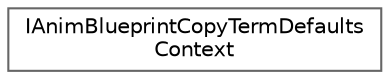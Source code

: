 digraph "Graphical Class Hierarchy"
{
 // INTERACTIVE_SVG=YES
 // LATEX_PDF_SIZE
  bgcolor="transparent";
  edge [fontname=Helvetica,fontsize=10,labelfontname=Helvetica,labelfontsize=10];
  node [fontname=Helvetica,fontsize=10,shape=box,height=0.2,width=0.4];
  rankdir="LR";
  Node0 [id="Node000000",label="IAnimBlueprintCopyTermDefaults\lContext",height=0.2,width=0.4,color="grey40", fillcolor="white", style="filled",URL="$d8/d5e/classIAnimBlueprintCopyTermDefaultsContext.html",tooltip=" "];
}
